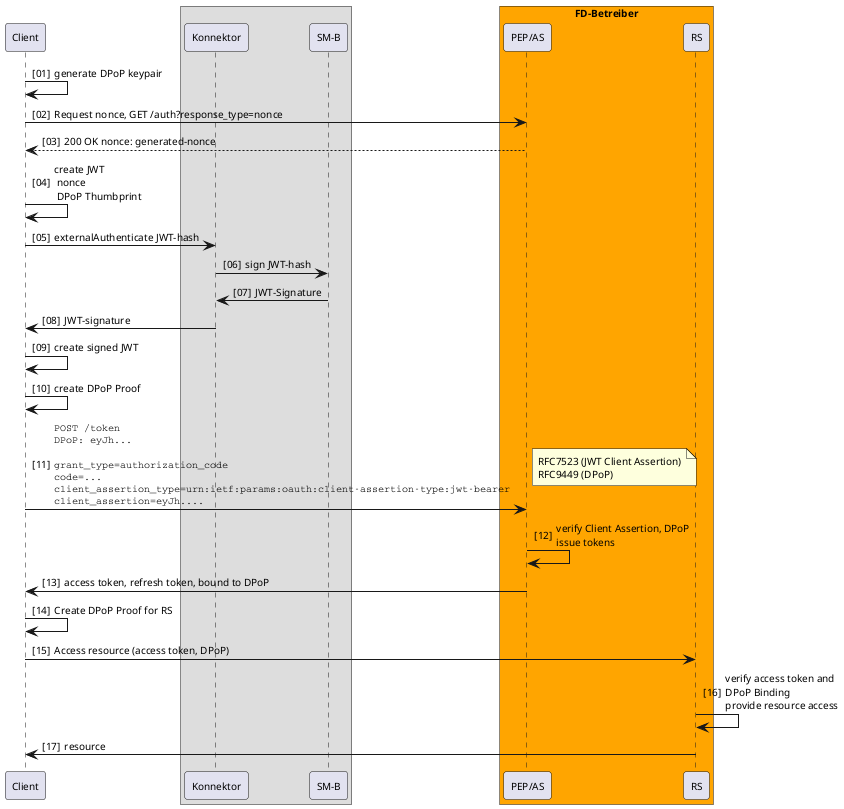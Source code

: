 @startuml
autonumber "[00]"
skinparam defaultFontSize 10
skinparam defaultFontName Helvetica
skinparam DefaultMonospacedFontName Courier
skinparam lengthAdjust none


participant Client
box
participant Konnektor
participant SMB as "SM-B"
end box

box "FD-Betreiber" #orange
participant AS as "PEP/AS"
participant RS
end box

Client -> Client: generate DPoP keypair
Client -> AS: Request nonce, GET /auth?response_type=nonce
return 200 OK nonce: generated-nonce
Client -> Client: create JWT\n nonce\n DPoP Thumbprint
Client -> Konnektor: externalAuthenticate JWT-hash
Konnektor -> SMB: sign JWT-hash
SMB -> Konnektor: JWT-Signature
Konnektor -> Client: JWT-signature

Client -> Client: create signed JWT
Client -> Client: create DPoP Proof
Client -> AS: ""POST /token""\n\
""DPoP: eyJh...""\n\n\
""grant_type=authorization_code""\n\
""code=...""\n\
""client_assertion_type=urn:ietf:params:oauth:client-assertion-type:jwt-bearer""\n\
""client_assertion=eyJh....""
note right
RFC7523 (JWT Client Assertion)
RFC9449 (DPoP)
end note

AS -> AS: verify Client Assertion, DPoP\n\
issue tokens

AS -> Client: access token, refresh token, bound to DPoP

Client -> Client: Create DPoP Proof for RS

Client -> RS: Access resource (access token, DPoP)
RS -> RS: verify access token and\nDPoP Binding\n\
provide resource access
RS -> Client: resource

@enduml
